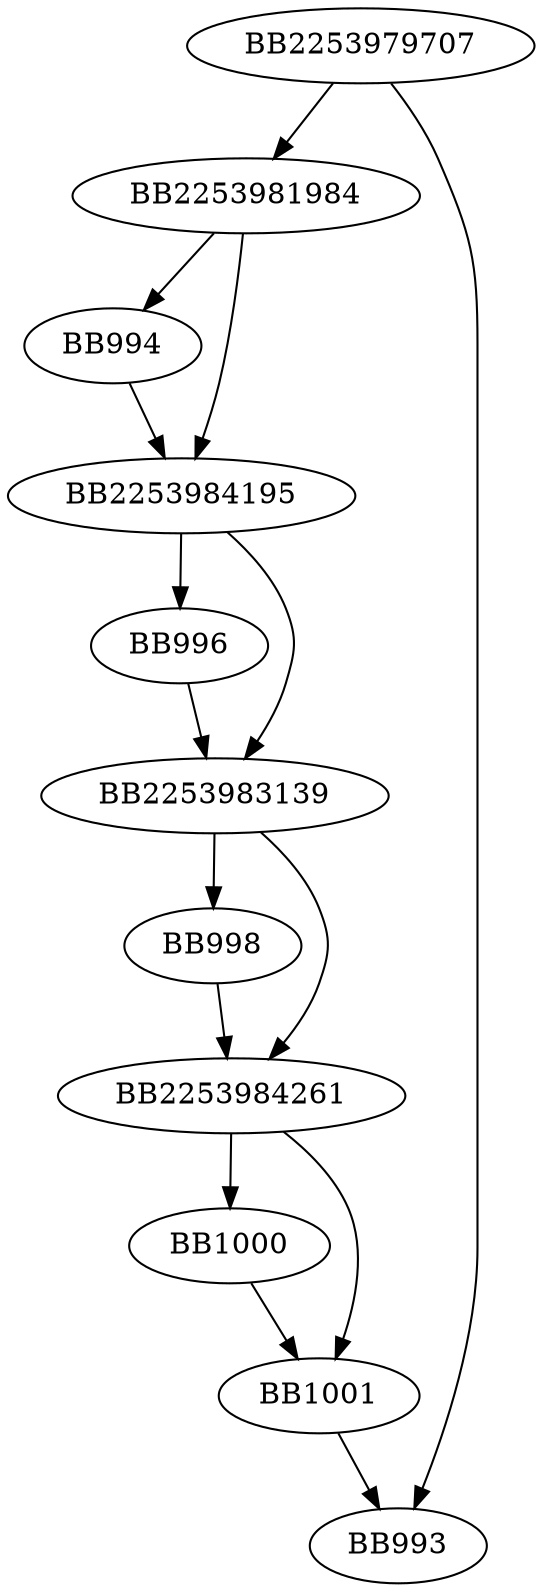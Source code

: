 digraph G{
	BB2253979707->BB2253981984;
	BB2253979707->BB993;
	BB2253981984->BB994;
	BB2253981984->BB2253984195;
	BB994->BB2253984195;
	BB2253984195->BB996;
	BB2253984195->BB2253983139;
	BB996->BB2253983139;
	BB2253983139->BB998;
	BB2253983139->BB2253984261;
	BB998->BB2253984261;
	BB2253984261->BB1000;
	BB2253984261->BB1001;
	BB1000->BB1001;
	BB1001->BB993;
}
